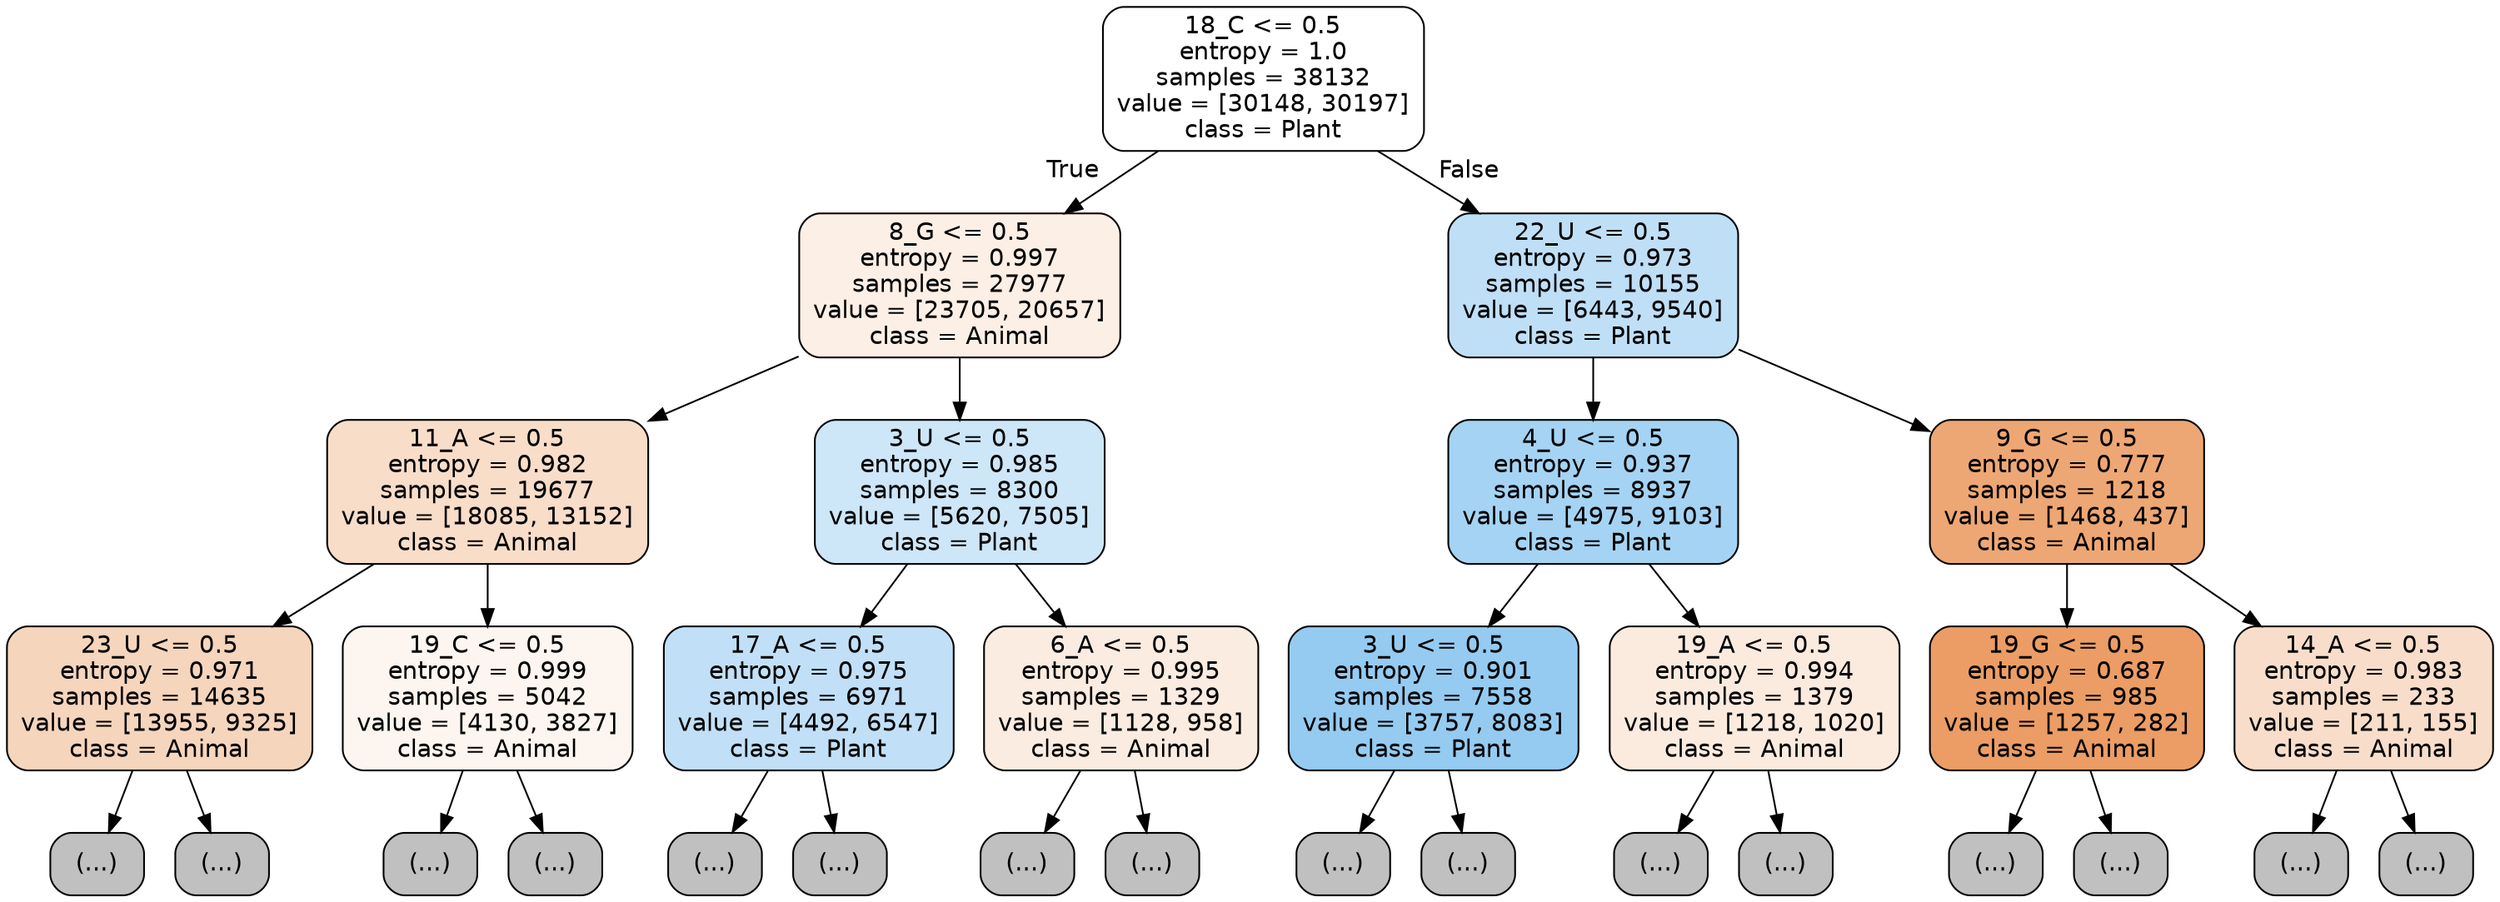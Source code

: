 digraph Tree {
node [shape=box, style="filled, rounded", color="black", fontname="helvetica"] ;
edge [fontname="helvetica"] ;
0 [label="18_C <= 0.5\nentropy = 1.0\nsamples = 38132\nvalue = [30148, 30197]\nclass = Plant", fillcolor="#ffffff"] ;
1 [label="8_G <= 0.5\nentropy = 0.997\nsamples = 27977\nvalue = [23705, 20657]\nclass = Animal", fillcolor="#fcefe6"] ;
0 -> 1 [labeldistance=2.5, labelangle=45, headlabel="True"] ;
2 [label="11_A <= 0.5\nentropy = 0.982\nsamples = 19677\nvalue = [18085, 13152]\nclass = Animal", fillcolor="#f8ddc9"] ;
1 -> 2 ;
3 [label="23_U <= 0.5\nentropy = 0.971\nsamples = 14635\nvalue = [13955, 9325]\nclass = Animal", fillcolor="#f6d5bd"] ;
2 -> 3 ;
4 [label="(...)", fillcolor="#C0C0C0"] ;
3 -> 4 ;
6845 [label="(...)", fillcolor="#C0C0C0"] ;
3 -> 6845 ;
7204 [label="19_C <= 0.5\nentropy = 0.999\nsamples = 5042\nvalue = [4130, 3827]\nclass = Animal", fillcolor="#fdf6f0"] ;
2 -> 7204 ;
7205 [label="(...)", fillcolor="#C0C0C0"] ;
7204 -> 7205 ;
9124 [label="(...)", fillcolor="#C0C0C0"] ;
7204 -> 9124 ;
9759 [label="3_U <= 0.5\nentropy = 0.985\nsamples = 8300\nvalue = [5620, 7505]\nclass = Plant", fillcolor="#cde6f8"] ;
1 -> 9759 ;
9760 [label="17_A <= 0.5\nentropy = 0.975\nsamples = 6971\nvalue = [4492, 6547]\nclass = Plant", fillcolor="#c1e0f7"] ;
9759 -> 9760 ;
9761 [label="(...)", fillcolor="#C0C0C0"] ;
9760 -> 9761 ;
11846 [label="(...)", fillcolor="#C0C0C0"] ;
9760 -> 11846 ;
12455 [label="6_A <= 0.5\nentropy = 0.995\nsamples = 1329\nvalue = [1128, 958]\nclass = Animal", fillcolor="#fbece1"] ;
9759 -> 12455 ;
12456 [label="(...)", fillcolor="#C0C0C0"] ;
12455 -> 12456 ;
13027 [label="(...)", fillcolor="#C0C0C0"] ;
12455 -> 13027 ;
13184 [label="22_U <= 0.5\nentropy = 0.973\nsamples = 10155\nvalue = [6443, 9540]\nclass = Plant", fillcolor="#bfdff7"] ;
0 -> 13184 [labeldistance=2.5, labelangle=-45, headlabel="False"] ;
13185 [label="4_U <= 0.5\nentropy = 0.937\nsamples = 8937\nvalue = [4975, 9103]\nclass = Plant", fillcolor="#a5d3f3"] ;
13184 -> 13185 ;
13186 [label="3_U <= 0.5\nentropy = 0.901\nsamples = 7558\nvalue = [3757, 8083]\nclass = Plant", fillcolor="#95cbf1"] ;
13185 -> 13186 ;
13187 [label="(...)", fillcolor="#C0C0C0"] ;
13186 -> 13187 ;
15050 [label="(...)", fillcolor="#C0C0C0"] ;
13186 -> 15050 ;
15651 [label="19_A <= 0.5\nentropy = 0.994\nsamples = 1379\nvalue = [1218, 1020]\nclass = Animal", fillcolor="#fbebdf"] ;
13185 -> 15651 ;
15652 [label="(...)", fillcolor="#C0C0C0"] ;
15651 -> 15652 ;
16203 [label="(...)", fillcolor="#C0C0C0"] ;
15651 -> 16203 ;
16418 [label="9_G <= 0.5\nentropy = 0.777\nsamples = 1218\nvalue = [1468, 437]\nclass = Animal", fillcolor="#eda774"] ;
13184 -> 16418 ;
16419 [label="19_G <= 0.5\nentropy = 0.687\nsamples = 985\nvalue = [1257, 282]\nclass = Animal", fillcolor="#eb9d65"] ;
16418 -> 16419 ;
16420 [label="(...)", fillcolor="#C0C0C0"] ;
16419 -> 16420 ;
16671 [label="(...)", fillcolor="#C0C0C0"] ;
16419 -> 16671 ;
16740 [label="14_A <= 0.5\nentropy = 0.983\nsamples = 233\nvalue = [211, 155]\nclass = Animal", fillcolor="#f8deca"] ;
16418 -> 16740 ;
16741 [label="(...)", fillcolor="#C0C0C0"] ;
16740 -> 16741 ;
16832 [label="(...)", fillcolor="#C0C0C0"] ;
16740 -> 16832 ;
}